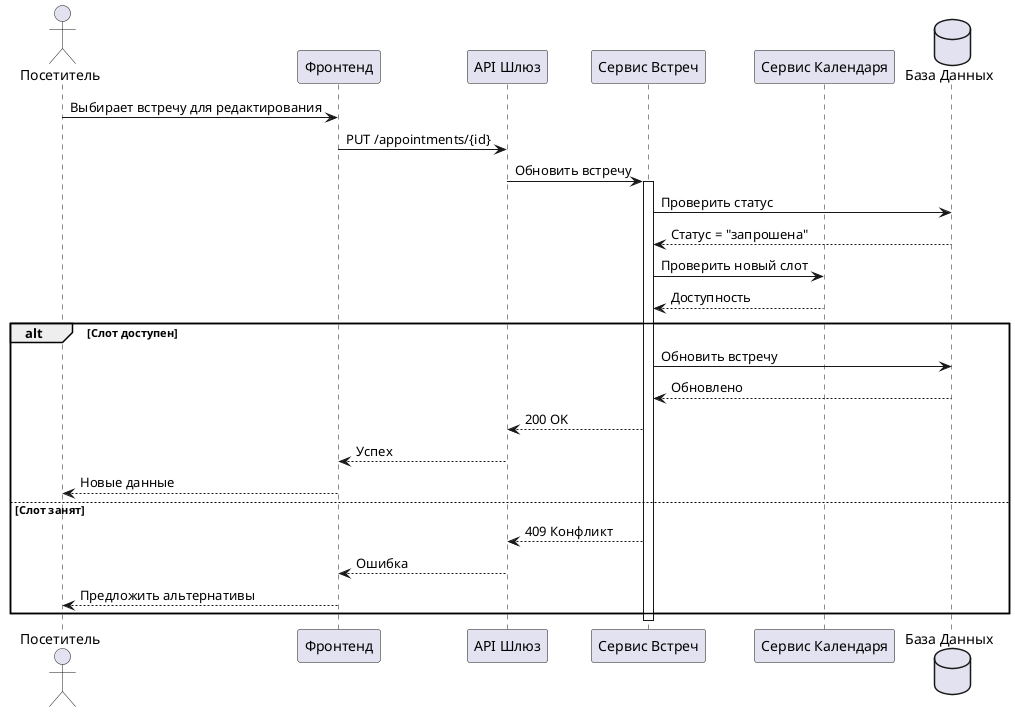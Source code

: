 @startuml edit
actor Посетитель
participant "Фронтенд" as FE
participant "API Шлюз" as API
participant "Сервис Встреч" as AppService
participant "Сервис Календаря" as Calendar
database "База Данных" as DB

Посетитель -> FE: Выбирает встречу для редактирования
FE -> API: PUT /appointments/{id}
API -> AppService: Обновить встречу
activate AppService

AppService -> DB: Проверить статус
DB --> AppService: Статус = "запрошена"
AppService -> Calendar: Проверить новый слот
Calendar --> AppService: Доступность
alt Слот доступен
  AppService -> DB: Обновить встречу
  DB --> AppService: Обновлено
  AppService --> API: 200 OK
  API --> FE: Успех
  FE --> Посетитель: Новые данные
else Слот занят
  AppService --> API: 409 Конфликт
  API --> FE: Ошибка
  FE --> Посетитель: Предложить альтернативы
end
deactivate AppService
@enduml